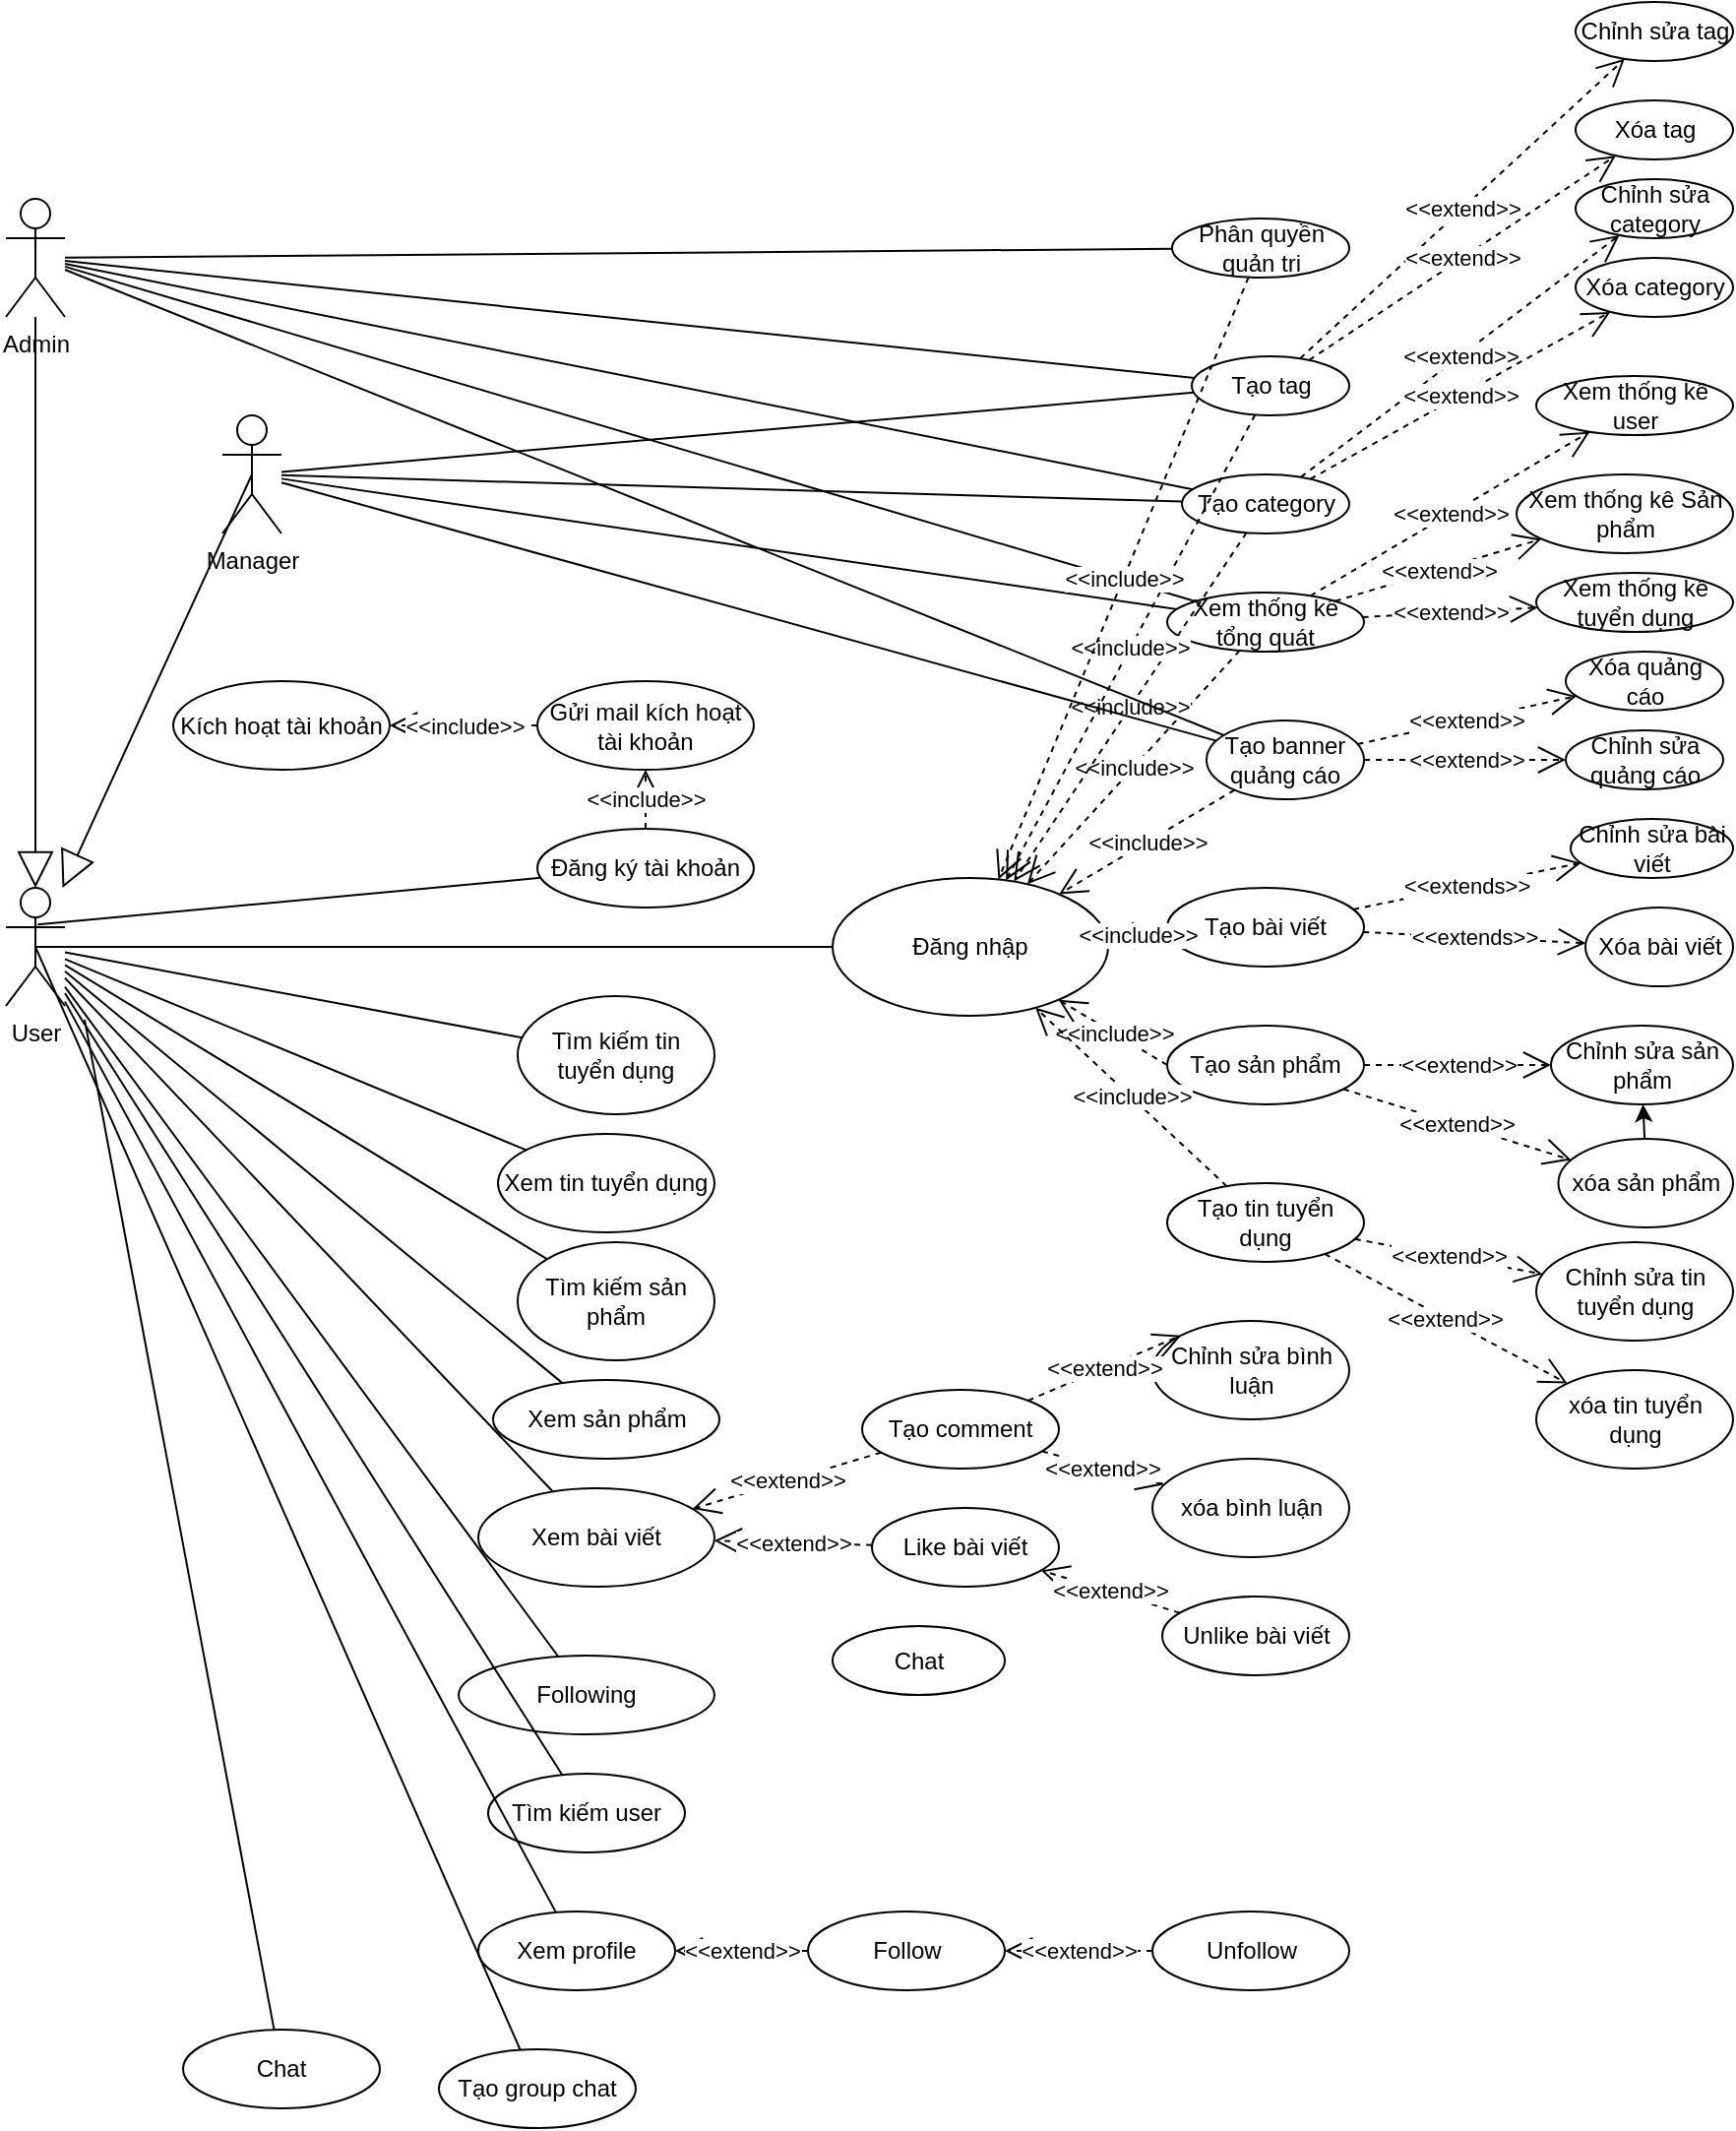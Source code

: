 <mxfile version="24.7.17">
  <diagram name="Page-1" id="rq4J1qLK_IonUPmO__ah">
    <mxGraphModel dx="1251" dy="593" grid="1" gridSize="10" guides="1" tooltips="1" connect="1" arrows="1" fold="1" page="1" pageScale="1" pageWidth="850" pageHeight="1100" math="0" shadow="0">
      <root>
        <mxCell id="0" />
        <mxCell id="1" parent="0" />
        <mxCell id="QJ5PGhtFOq5F7lpbPO0n-1" value="User" style="shape=umlActor;verticalLabelPosition=bottom;verticalAlign=top;html=1;outlineConnect=0;" vertex="1" parent="1">
          <mxGeometry x="200" y="530" width="30" height="60" as="geometry" />
        </mxCell>
        <mxCell id="QJ5PGhtFOq5F7lpbPO0n-2" value="Admin" style="shape=umlActor;verticalLabelPosition=bottom;verticalAlign=top;html=1;outlineConnect=0;" vertex="1" parent="1">
          <mxGeometry x="200" y="180" width="30" height="60" as="geometry" />
        </mxCell>
        <mxCell id="QJ5PGhtFOq5F7lpbPO0n-3" value="Manager" style="shape=umlActor;verticalLabelPosition=bottom;verticalAlign=top;html=1;outlineConnect=0;" vertex="1" parent="1">
          <mxGeometry x="310" y="290" width="30" height="60" as="geometry" />
        </mxCell>
        <mxCell id="QJ5PGhtFOq5F7lpbPO0n-4" value="" style="endArrow=block;endSize=16;endFill=0;html=1;rounded=0;" edge="1" parent="1" source="QJ5PGhtFOq5F7lpbPO0n-2" target="QJ5PGhtFOq5F7lpbPO0n-1">
          <mxGeometry width="160" relative="1" as="geometry">
            <mxPoint x="380" y="710" as="sourcePoint" />
            <mxPoint x="540" y="710" as="targetPoint" />
          </mxGeometry>
        </mxCell>
        <mxCell id="QJ5PGhtFOq5F7lpbPO0n-6" value="" style="endArrow=block;endSize=16;endFill=0;html=1;rounded=0;exitX=0.5;exitY=0.5;exitDx=0;exitDy=0;exitPerimeter=0;" edge="1" parent="1" source="QJ5PGhtFOq5F7lpbPO0n-3" target="QJ5PGhtFOq5F7lpbPO0n-1">
          <mxGeometry width="160" relative="1" as="geometry">
            <mxPoint x="169" y="690" as="sourcePoint" />
            <mxPoint x="211" y="600" as="targetPoint" />
          </mxGeometry>
        </mxCell>
        <mxCell id="QJ5PGhtFOq5F7lpbPO0n-7" value="Đăng nhập" style="ellipse;whiteSpace=wrap;html=1;" vertex="1" parent="1">
          <mxGeometry x="620" y="525" width="140" height="70" as="geometry" />
        </mxCell>
        <mxCell id="QJ5PGhtFOq5F7lpbPO0n-16" value="" style="endArrow=none;html=1;rounded=0;strokeColor=default;align=center;verticalAlign=middle;fontFamily=Helvetica;fontSize=11;fontColor=default;labelBackgroundColor=default;edgeStyle=none;exitX=0.5;exitY=0.5;exitDx=0;exitDy=0;exitPerimeter=0;" edge="1" parent="1" source="QJ5PGhtFOq5F7lpbPO0n-1" target="QJ5PGhtFOq5F7lpbPO0n-7">
          <mxGeometry width="50" height="50" relative="1" as="geometry">
            <mxPoint x="440" y="620" as="sourcePoint" />
            <mxPoint x="490" y="570" as="targetPoint" />
          </mxGeometry>
        </mxCell>
        <mxCell id="QJ5PGhtFOq5F7lpbPO0n-17" value="Đăng ký tài khoản" style="ellipse;whiteSpace=wrap;html=1;" vertex="1" parent="1">
          <mxGeometry x="470" y="500" width="110" height="40" as="geometry" />
        </mxCell>
        <mxCell id="QJ5PGhtFOq5F7lpbPO0n-19" value="Gửi mail kích hoạt tài khoản" style="ellipse;whiteSpace=wrap;html=1;" vertex="1" parent="1">
          <mxGeometry x="470" y="425" width="110" height="45" as="geometry" />
        </mxCell>
        <mxCell id="QJ5PGhtFOq5F7lpbPO0n-20" value="&amp;lt;&amp;lt;include&amp;gt;&amp;gt;" style="endArrow=open;endSize=12;dashed=1;html=1;rounded=0;strokeColor=default;align=center;verticalAlign=middle;fontFamily=Helvetica;fontSize=11;fontColor=default;labelBackgroundColor=default;edgeStyle=none;" edge="1" parent="1" source="QJ5PGhtFOq5F7lpbPO0n-17" target="QJ5PGhtFOq5F7lpbPO0n-19">
          <mxGeometry width="160" relative="1" as="geometry">
            <mxPoint x="540" y="570" as="sourcePoint" />
            <mxPoint x="670" y="570" as="targetPoint" />
          </mxGeometry>
        </mxCell>
        <mxCell id="QJ5PGhtFOq5F7lpbPO0n-21" value="Kích hoạt tài khoản" style="ellipse;whiteSpace=wrap;html=1;" vertex="1" parent="1">
          <mxGeometry x="285" y="425" width="110" height="45" as="geometry" />
        </mxCell>
        <mxCell id="QJ5PGhtFOq5F7lpbPO0n-22" value="&amp;lt;&amp;lt;include&amp;gt;&amp;gt;" style="endArrow=open;endSize=12;dashed=1;html=1;rounded=0;strokeColor=default;align=center;verticalAlign=middle;fontFamily=Helvetica;fontSize=11;fontColor=default;labelBackgroundColor=default;edgeStyle=none;" edge="1" parent="1" source="QJ5PGhtFOq5F7lpbPO0n-19" target="QJ5PGhtFOq5F7lpbPO0n-21">
          <mxGeometry width="160" relative="1" as="geometry">
            <mxPoint x="740" y="520" as="sourcePoint" />
            <mxPoint x="740" y="650" as="targetPoint" />
            <mxPoint as="offset" />
          </mxGeometry>
        </mxCell>
        <mxCell id="QJ5PGhtFOq5F7lpbPO0n-23" value="Xem bài viết" style="ellipse;whiteSpace=wrap;html=1;" vertex="1" parent="1">
          <mxGeometry x="440" y="835" width="120" height="50" as="geometry" />
        </mxCell>
        <mxCell id="QJ5PGhtFOq5F7lpbPO0n-24" value="Xem tin tuyển dụng" style="ellipse;whiteSpace=wrap;html=1;" vertex="1" parent="1">
          <mxGeometry x="450" y="655" width="110" height="50" as="geometry" />
        </mxCell>
        <mxCell id="QJ5PGhtFOq5F7lpbPO0n-25" value="Xem sản phẩm" style="ellipse;whiteSpace=wrap;html=1;" vertex="1" parent="1">
          <mxGeometry x="447.5" y="780" width="115" height="40" as="geometry" />
        </mxCell>
        <mxCell id="QJ5PGhtFOq5F7lpbPO0n-27" value="" style="endArrow=none;html=1;rounded=0;strokeColor=default;align=center;verticalAlign=middle;fontFamily=Helvetica;fontSize=11;fontColor=default;labelBackgroundColor=default;edgeStyle=none;" edge="1" parent="1" source="QJ5PGhtFOq5F7lpbPO0n-1" target="QJ5PGhtFOq5F7lpbPO0n-23">
          <mxGeometry width="50" height="50" relative="1" as="geometry">
            <mxPoint x="225" y="570" as="sourcePoint" />
            <mxPoint x="400" y="570" as="targetPoint" />
          </mxGeometry>
        </mxCell>
        <mxCell id="QJ5PGhtFOq5F7lpbPO0n-28" value="" style="endArrow=none;html=1;rounded=0;strokeColor=default;align=center;verticalAlign=middle;fontFamily=Helvetica;fontSize=11;fontColor=default;labelBackgroundColor=default;edgeStyle=none;" edge="1" parent="1" source="QJ5PGhtFOq5F7lpbPO0n-1" target="QJ5PGhtFOq5F7lpbPO0n-25">
          <mxGeometry width="50" height="50" relative="1" as="geometry">
            <mxPoint x="240" y="577" as="sourcePoint" />
            <mxPoint x="428" y="662" as="targetPoint" />
          </mxGeometry>
        </mxCell>
        <mxCell id="QJ5PGhtFOq5F7lpbPO0n-29" value="" style="endArrow=none;html=1;rounded=0;strokeColor=default;align=center;verticalAlign=middle;fontFamily=Helvetica;fontSize=11;fontColor=default;labelBackgroundColor=default;edgeStyle=none;" edge="1" parent="1" source="QJ5PGhtFOq5F7lpbPO0n-1" target="QJ5PGhtFOq5F7lpbPO0n-24">
          <mxGeometry width="50" height="50" relative="1" as="geometry">
            <mxPoint x="250" y="587" as="sourcePoint" />
            <mxPoint x="438" y="672" as="targetPoint" />
          </mxGeometry>
        </mxCell>
        <mxCell id="QJ5PGhtFOq5F7lpbPO0n-33" value="Tạo comment" style="ellipse;whiteSpace=wrap;html=1;" vertex="1" parent="1">
          <mxGeometry x="635" y="785" width="100" height="40" as="geometry" />
        </mxCell>
        <mxCell id="QJ5PGhtFOq5F7lpbPO0n-34" value="Tạo sản phẩm" style="ellipse;whiteSpace=wrap;html=1;" vertex="1" parent="1">
          <mxGeometry x="790" y="600" width="100" height="40" as="geometry" />
        </mxCell>
        <mxCell id="QJ5PGhtFOq5F7lpbPO0n-35" value="Tạo tin tuyển dụng" style="ellipse;whiteSpace=wrap;html=1;" vertex="1" parent="1">
          <mxGeometry x="790" y="680" width="100" height="40" as="geometry" />
        </mxCell>
        <mxCell id="QJ5PGhtFOq5F7lpbPO0n-36" value="Tạo bài viết" style="ellipse;whiteSpace=wrap;html=1;" vertex="1" parent="1">
          <mxGeometry x="790" y="530" width="100" height="40" as="geometry" />
        </mxCell>
        <mxCell id="QJ5PGhtFOq5F7lpbPO0n-39" value="&amp;lt;&amp;lt;include&amp;gt;&amp;gt;" style="endArrow=open;endSize=12;dashed=1;html=1;rounded=0;strokeColor=default;align=center;verticalAlign=middle;fontFamily=Helvetica;fontSize=11;fontColor=default;labelBackgroundColor=default;edgeStyle=none;exitX=0;exitY=0.5;exitDx=0;exitDy=0;" edge="1" parent="1" source="QJ5PGhtFOq5F7lpbPO0n-34" target="QJ5PGhtFOq5F7lpbPO0n-7">
          <mxGeometry width="160" relative="1" as="geometry">
            <mxPoint x="830" y="666" as="sourcePoint" />
            <mxPoint x="739" y="599" as="targetPoint" />
          </mxGeometry>
        </mxCell>
        <mxCell id="QJ5PGhtFOq5F7lpbPO0n-40" value="&amp;lt;&amp;lt;include&amp;gt;&amp;gt;" style="endArrow=open;endSize=12;dashed=1;html=1;rounded=0;strokeColor=default;align=center;verticalAlign=middle;fontFamily=Helvetica;fontSize=11;fontColor=default;labelBackgroundColor=default;edgeStyle=none;" edge="1" parent="1" source="QJ5PGhtFOq5F7lpbPO0n-35" target="QJ5PGhtFOq5F7lpbPO0n-7">
          <mxGeometry width="160" relative="1" as="geometry">
            <mxPoint x="840" y="676" as="sourcePoint" />
            <mxPoint x="749" y="609" as="targetPoint" />
          </mxGeometry>
        </mxCell>
        <mxCell id="QJ5PGhtFOq5F7lpbPO0n-42" value="Chỉnh sửa bài viết" style="ellipse;whiteSpace=wrap;html=1;" vertex="1" parent="1">
          <mxGeometry x="995" y="495" width="82.5" height="30" as="geometry" />
        </mxCell>
        <mxCell id="QJ5PGhtFOq5F7lpbPO0n-43" value="Xóa bài viết" style="ellipse;whiteSpace=wrap;html=1;" vertex="1" parent="1">
          <mxGeometry x="1002.5" y="540" width="75" height="40" as="geometry" />
        </mxCell>
        <mxCell id="QJ5PGhtFOq5F7lpbPO0n-44" value="&amp;lt;&amp;lt;extends&amp;gt;&amp;gt;" style="endArrow=open;endSize=12;dashed=1;html=1;rounded=0;strokeColor=default;align=center;verticalAlign=middle;fontFamily=Helvetica;fontSize=11;fontColor=default;labelBackgroundColor=default;edgeStyle=none;" edge="1" parent="1" source="QJ5PGhtFOq5F7lpbPO0n-36" target="QJ5PGhtFOq5F7lpbPO0n-42">
          <mxGeometry width="160" relative="1" as="geometry">
            <mxPoint x="883" y="632" as="sourcePoint" />
            <mxPoint x="758" y="590" as="targetPoint" />
          </mxGeometry>
        </mxCell>
        <mxCell id="QJ5PGhtFOq5F7lpbPO0n-45" value="&amp;lt;&amp;lt;extends&amp;gt;&amp;gt;" style="endArrow=open;endSize=12;dashed=1;html=1;rounded=0;strokeColor=default;align=center;verticalAlign=middle;fontFamily=Helvetica;fontSize=11;fontColor=default;labelBackgroundColor=default;edgeStyle=none;" edge="1" parent="1" source="QJ5PGhtFOq5F7lpbPO0n-36" target="QJ5PGhtFOq5F7lpbPO0n-43">
          <mxGeometry width="160" relative="1" as="geometry">
            <mxPoint x="994" y="638" as="sourcePoint" />
            <mxPoint x="1104" y="615" as="targetPoint" />
          </mxGeometry>
        </mxCell>
        <mxCell id="QJ5PGhtFOq5F7lpbPO0n-46" value="Chỉnh sửa bình luận" style="ellipse;whiteSpace=wrap;html=1;" vertex="1" parent="1">
          <mxGeometry x="782.5" y="750" width="100" height="50" as="geometry" />
        </mxCell>
        <mxCell id="QJ5PGhtFOq5F7lpbPO0n-47" value="xóa bình luận" style="ellipse;whiteSpace=wrap;html=1;" vertex="1" parent="1">
          <mxGeometry x="782.5" y="820" width="100" height="50" as="geometry" />
        </mxCell>
        <mxCell id="QJ5PGhtFOq5F7lpbPO0n-48" value="Chỉnh sửa sản phẩm" style="ellipse;whiteSpace=wrap;html=1;" vertex="1" parent="1">
          <mxGeometry x="985" y="600" width="92.5" height="40" as="geometry" />
        </mxCell>
        <mxCell id="QJ5PGhtFOq5F7lpbPO0n-132" value="" style="edgeStyle=none;shape=connector;rounded=0;orthogonalLoop=1;jettySize=auto;html=1;strokeColor=default;align=center;verticalAlign=middle;fontFamily=Helvetica;fontSize=11;fontColor=default;labelBackgroundColor=default;endArrow=classic;" edge="1" parent="1" source="QJ5PGhtFOq5F7lpbPO0n-49" target="QJ5PGhtFOq5F7lpbPO0n-48">
          <mxGeometry relative="1" as="geometry" />
        </mxCell>
        <mxCell id="QJ5PGhtFOq5F7lpbPO0n-49" value="xóa sản phẩm" style="ellipse;whiteSpace=wrap;html=1;" vertex="1" parent="1">
          <mxGeometry x="988.75" y="657.5" width="88.75" height="45" as="geometry" />
        </mxCell>
        <mxCell id="QJ5PGhtFOq5F7lpbPO0n-50" value="Chỉnh sửa tin tuyển dụng" style="ellipse;whiteSpace=wrap;html=1;" vertex="1" parent="1">
          <mxGeometry x="977.5" y="710" width="100" height="50" as="geometry" />
        </mxCell>
        <mxCell id="QJ5PGhtFOq5F7lpbPO0n-51" value="xóa tin tuyển dụng" style="ellipse;whiteSpace=wrap;html=1;" vertex="1" parent="1">
          <mxGeometry x="977.5" y="775" width="100" height="50" as="geometry" />
        </mxCell>
        <mxCell id="QJ5PGhtFOq5F7lpbPO0n-52" value="&amp;lt;&amp;lt;extend&amp;gt;&amp;gt;" style="endArrow=open;endSize=12;dashed=1;html=1;rounded=0;strokeColor=default;align=center;verticalAlign=middle;fontFamily=Helvetica;fontSize=11;fontColor=default;labelBackgroundColor=default;edgeStyle=none;entryX=0;entryY=0;entryDx=0;entryDy=0;" edge="1" parent="1" source="QJ5PGhtFOq5F7lpbPO0n-33" target="QJ5PGhtFOq5F7lpbPO0n-46">
          <mxGeometry width="160" relative="1" as="geometry">
            <mxPoint x="1034" y="558" as="sourcePoint" />
            <mxPoint x="1144" y="535" as="targetPoint" />
          </mxGeometry>
        </mxCell>
        <mxCell id="QJ5PGhtFOq5F7lpbPO0n-53" value="&amp;lt;&amp;lt;extend&amp;gt;&amp;gt;" style="endArrow=open;endSize=12;dashed=1;html=1;rounded=0;strokeColor=default;align=center;verticalAlign=middle;fontFamily=Helvetica;fontSize=11;fontColor=default;labelBackgroundColor=default;edgeStyle=none;" edge="1" parent="1" source="QJ5PGhtFOq5F7lpbPO0n-33" target="QJ5PGhtFOq5F7lpbPO0n-47">
          <mxGeometry width="160" relative="1" as="geometry">
            <mxPoint x="1044" y="568" as="sourcePoint" />
            <mxPoint x="1154" y="545" as="targetPoint" />
          </mxGeometry>
        </mxCell>
        <mxCell id="QJ5PGhtFOq5F7lpbPO0n-54" value="&amp;lt;&amp;lt;extend&amp;gt;&amp;gt;" style="endArrow=open;endSize=12;dashed=1;html=1;rounded=0;strokeColor=default;align=center;verticalAlign=middle;fontFamily=Helvetica;fontSize=11;fontColor=default;labelBackgroundColor=default;edgeStyle=none;" edge="1" parent="1" source="QJ5PGhtFOq5F7lpbPO0n-34" target="QJ5PGhtFOq5F7lpbPO0n-48">
          <mxGeometry width="160" relative="1" as="geometry">
            <mxPoint x="1031" y="688" as="sourcePoint" />
            <mxPoint x="1145" y="714" as="targetPoint" />
          </mxGeometry>
        </mxCell>
        <mxCell id="QJ5PGhtFOq5F7lpbPO0n-55" value="&amp;lt;&amp;lt;extend&amp;gt;&amp;gt;" style="endArrow=open;endSize=12;dashed=1;html=1;rounded=0;strokeColor=default;align=center;verticalAlign=middle;fontFamily=Helvetica;fontSize=11;fontColor=default;labelBackgroundColor=default;edgeStyle=none;" edge="1" parent="1" source="QJ5PGhtFOq5F7lpbPO0n-34" target="QJ5PGhtFOq5F7lpbPO0n-49">
          <mxGeometry width="160" relative="1" as="geometry">
            <mxPoint x="1031" y="688" as="sourcePoint" />
            <mxPoint x="1145" y="714" as="targetPoint" />
          </mxGeometry>
        </mxCell>
        <mxCell id="QJ5PGhtFOq5F7lpbPO0n-56" value="&amp;lt;&amp;lt;extend&amp;gt;&amp;gt;" style="endArrow=open;endSize=12;dashed=1;html=1;rounded=0;strokeColor=default;align=center;verticalAlign=middle;fontFamily=Helvetica;fontSize=11;fontColor=default;labelBackgroundColor=default;edgeStyle=none;" edge="1" parent="1" source="QJ5PGhtFOq5F7lpbPO0n-35" target="QJ5PGhtFOq5F7lpbPO0n-50">
          <mxGeometry width="160" relative="1" as="geometry">
            <mxPoint x="1012" y="838" as="sourcePoint" />
            <mxPoint x="1075" y="854" as="targetPoint" />
          </mxGeometry>
        </mxCell>
        <mxCell id="QJ5PGhtFOq5F7lpbPO0n-57" value="&amp;lt;&amp;lt;extend&amp;gt;&amp;gt;" style="endArrow=open;endSize=12;dashed=1;html=1;rounded=0;strokeColor=default;align=center;verticalAlign=middle;fontFamily=Helvetica;fontSize=11;fontColor=default;labelBackgroundColor=default;edgeStyle=none;" edge="1" parent="1" source="QJ5PGhtFOq5F7lpbPO0n-35" target="QJ5PGhtFOq5F7lpbPO0n-51">
          <mxGeometry x="-0.002" width="160" relative="1" as="geometry">
            <mxPoint x="980" y="935" as="sourcePoint" />
            <mxPoint x="1060" y="935" as="targetPoint" />
            <mxPoint as="offset" />
          </mxGeometry>
        </mxCell>
        <mxCell id="QJ5PGhtFOq5F7lpbPO0n-58" value="Tìm kiếm sản phẩm" style="ellipse;whiteSpace=wrap;html=1;" vertex="1" parent="1">
          <mxGeometry x="460" y="710" width="100" height="60" as="geometry" />
        </mxCell>
        <mxCell id="QJ5PGhtFOq5F7lpbPO0n-60" value="Tìm kiếm tin tuyển dụng" style="ellipse;whiteSpace=wrap;html=1;" vertex="1" parent="1">
          <mxGeometry x="460" y="585" width="100" height="60" as="geometry" />
        </mxCell>
        <mxCell id="QJ5PGhtFOq5F7lpbPO0n-62" value="Xem thống kê tổng quát" style="ellipse;whiteSpace=wrap;html=1;" vertex="1" parent="1">
          <mxGeometry x="790" y="380" width="100" height="30" as="geometry" />
        </mxCell>
        <mxCell id="QJ5PGhtFOq5F7lpbPO0n-63" value="Tạo banner quảng cáo" style="ellipse;whiteSpace=wrap;html=1;" vertex="1" parent="1">
          <mxGeometry x="810" y="445" width="80" height="40" as="geometry" />
        </mxCell>
        <mxCell id="QJ5PGhtFOq5F7lpbPO0n-65" value="&amp;lt;&amp;lt;include&amp;gt;&amp;gt;" style="endArrow=open;endSize=12;dashed=1;html=1;rounded=0;strokeColor=default;align=center;verticalAlign=middle;fontFamily=Helvetica;fontSize=11;fontColor=default;labelBackgroundColor=default;edgeStyle=none;" edge="1" parent="1" source="QJ5PGhtFOq5F7lpbPO0n-62" target="QJ5PGhtFOq5F7lpbPO0n-7">
          <mxGeometry width="160" relative="1" as="geometry">
            <mxPoint x="942" y="384" as="sourcePoint" />
            <mxPoint x="738" y="541" as="targetPoint" />
          </mxGeometry>
        </mxCell>
        <mxCell id="QJ5PGhtFOq5F7lpbPO0n-68" value="Tạo category" style="ellipse;whiteSpace=wrap;html=1;" vertex="1" parent="1">
          <mxGeometry x="797.5" y="320" width="85" height="30" as="geometry" />
        </mxCell>
        <mxCell id="QJ5PGhtFOq5F7lpbPO0n-69" value="Tạo tag" style="ellipse;whiteSpace=wrap;html=1;" vertex="1" parent="1">
          <mxGeometry x="802.5" y="260" width="80" height="30" as="geometry" />
        </mxCell>
        <mxCell id="QJ5PGhtFOq5F7lpbPO0n-70" value="&amp;lt;&amp;lt;include&amp;gt;&amp;gt;" style="endArrow=open;endSize=12;dashed=1;html=1;rounded=0;strokeColor=default;align=center;verticalAlign=middle;fontFamily=Helvetica;fontSize=11;fontColor=default;labelBackgroundColor=default;edgeStyle=none;" edge="1" parent="1" source="QJ5PGhtFOq5F7lpbPO0n-68" target="QJ5PGhtFOq5F7lpbPO0n-7">
          <mxGeometry width="160" relative="1" as="geometry">
            <mxPoint x="957" y="198" as="sourcePoint" />
            <mxPoint x="723" y="537" as="targetPoint" />
          </mxGeometry>
        </mxCell>
        <mxCell id="QJ5PGhtFOq5F7lpbPO0n-71" value="&amp;lt;&amp;lt;include&amp;gt;&amp;gt;" style="endArrow=open;endSize=12;dashed=1;html=1;rounded=0;strokeColor=default;align=center;verticalAlign=middle;fontFamily=Helvetica;fontSize=11;fontColor=default;labelBackgroundColor=default;edgeStyle=none;" edge="1" parent="1" source="QJ5PGhtFOq5F7lpbPO0n-69" target="QJ5PGhtFOq5F7lpbPO0n-7">
          <mxGeometry width="160" relative="1" as="geometry">
            <mxPoint x="961" y="109" as="sourcePoint" />
            <mxPoint x="719" y="536" as="targetPoint" />
          </mxGeometry>
        </mxCell>
        <mxCell id="QJ5PGhtFOq5F7lpbPO0n-74" value="" style="endArrow=none;html=1;rounded=0;strokeColor=default;align=center;verticalAlign=middle;fontFamily=Helvetica;fontSize=11;fontColor=default;labelBackgroundColor=default;edgeStyle=none;" edge="1" parent="1" source="QJ5PGhtFOq5F7lpbPO0n-3" target="QJ5PGhtFOq5F7lpbPO0n-63">
          <mxGeometry width="50" height="50" relative="1" as="geometry">
            <mxPoint x="510" y="180" as="sourcePoint" />
            <mxPoint x="560" y="130" as="targetPoint" />
          </mxGeometry>
        </mxCell>
        <mxCell id="QJ5PGhtFOq5F7lpbPO0n-75" value="" style="endArrow=none;html=1;rounded=0;strokeColor=default;align=center;verticalAlign=middle;fontFamily=Helvetica;fontSize=11;fontColor=default;labelBackgroundColor=default;edgeStyle=none;" edge="1" parent="1" source="QJ5PGhtFOq5F7lpbPO0n-3" target="QJ5PGhtFOq5F7lpbPO0n-62">
          <mxGeometry width="50" height="50" relative="1" as="geometry">
            <mxPoint x="290" y="290" as="sourcePoint" />
            <mxPoint x="910" y="285" as="targetPoint" />
          </mxGeometry>
        </mxCell>
        <mxCell id="QJ5PGhtFOq5F7lpbPO0n-76" value="" style="endArrow=none;html=1;rounded=0;strokeColor=default;align=center;verticalAlign=middle;fontFamily=Helvetica;fontSize=11;fontColor=default;labelBackgroundColor=default;edgeStyle=none;" edge="1" parent="1" source="QJ5PGhtFOq5F7lpbPO0n-3" target="QJ5PGhtFOq5F7lpbPO0n-68">
          <mxGeometry width="50" height="50" relative="1" as="geometry">
            <mxPoint x="290" y="287" as="sourcePoint" />
            <mxPoint x="914" y="177" as="targetPoint" />
          </mxGeometry>
        </mxCell>
        <mxCell id="QJ5PGhtFOq5F7lpbPO0n-77" value="" style="endArrow=none;html=1;rounded=0;strokeColor=default;align=center;verticalAlign=middle;fontFamily=Helvetica;fontSize=11;fontColor=default;labelBackgroundColor=default;edgeStyle=none;" edge="1" parent="1" source="QJ5PGhtFOq5F7lpbPO0n-3" target="QJ5PGhtFOq5F7lpbPO0n-69">
          <mxGeometry width="50" height="50" relative="1" as="geometry">
            <mxPoint x="300" y="297" as="sourcePoint" />
            <mxPoint x="924" y="187" as="targetPoint" />
          </mxGeometry>
        </mxCell>
        <mxCell id="QJ5PGhtFOq5F7lpbPO0n-78" value="" style="endArrow=none;html=1;rounded=0;strokeColor=default;align=center;verticalAlign=middle;fontFamily=Helvetica;fontSize=11;fontColor=default;labelBackgroundColor=default;edgeStyle=none;" edge="1" parent="1" source="QJ5PGhtFOq5F7lpbPO0n-2" target="QJ5PGhtFOq5F7lpbPO0n-69">
          <mxGeometry width="50" height="50" relative="1" as="geometry">
            <mxPoint x="290" y="284" as="sourcePoint" />
            <mxPoint x="927" y="8" as="targetPoint" />
          </mxGeometry>
        </mxCell>
        <mxCell id="QJ5PGhtFOq5F7lpbPO0n-79" value="" style="endArrow=none;html=1;rounded=0;strokeColor=default;align=center;verticalAlign=middle;fontFamily=Helvetica;fontSize=11;fontColor=default;labelBackgroundColor=default;edgeStyle=none;" edge="1" parent="1" source="QJ5PGhtFOq5F7lpbPO0n-2" target="QJ5PGhtFOq5F7lpbPO0n-68">
          <mxGeometry width="50" height="50" relative="1" as="geometry">
            <mxPoint x="240" y="108" as="sourcePoint" />
            <mxPoint x="914" y="-4" as="targetPoint" />
          </mxGeometry>
        </mxCell>
        <mxCell id="QJ5PGhtFOq5F7lpbPO0n-80" value="" style="endArrow=none;html=1;rounded=0;strokeColor=default;align=center;verticalAlign=middle;fontFamily=Helvetica;fontSize=11;fontColor=default;labelBackgroundColor=default;edgeStyle=none;" edge="1" parent="1" source="QJ5PGhtFOq5F7lpbPO0n-2" target="QJ5PGhtFOq5F7lpbPO0n-62">
          <mxGeometry width="50" height="50" relative="1" as="geometry">
            <mxPoint x="250" y="118" as="sourcePoint" />
            <mxPoint x="924" y="6" as="targetPoint" />
          </mxGeometry>
        </mxCell>
        <mxCell id="QJ5PGhtFOq5F7lpbPO0n-81" value="" style="endArrow=none;html=1;rounded=0;strokeColor=default;align=center;verticalAlign=middle;fontFamily=Helvetica;fontSize=11;fontColor=default;labelBackgroundColor=default;edgeStyle=none;" edge="1" parent="1" source="QJ5PGhtFOq5F7lpbPO0n-2" target="QJ5PGhtFOq5F7lpbPO0n-63">
          <mxGeometry width="50" height="50" relative="1" as="geometry">
            <mxPoint x="260" y="128" as="sourcePoint" />
            <mxPoint x="934" y="16" as="targetPoint" />
          </mxGeometry>
        </mxCell>
        <mxCell id="QJ5PGhtFOq5F7lpbPO0n-82" value="Chỉnh sửa tag" style="ellipse;whiteSpace=wrap;html=1;" vertex="1" parent="1">
          <mxGeometry x="997.5" y="80" width="80" height="30" as="geometry" />
        </mxCell>
        <mxCell id="QJ5PGhtFOq5F7lpbPO0n-83" value="Chỉnh sửa category" style="ellipse;whiteSpace=wrap;html=1;" vertex="1" parent="1">
          <mxGeometry x="997.5" y="170" width="80" height="30" as="geometry" />
        </mxCell>
        <mxCell id="QJ5PGhtFOq5F7lpbPO0n-84" value="Xóa category" style="ellipse;whiteSpace=wrap;html=1;" vertex="1" parent="1">
          <mxGeometry x="997.5" y="210" width="80" height="30" as="geometry" />
        </mxCell>
        <mxCell id="QJ5PGhtFOq5F7lpbPO0n-85" value="Xóa tag" style="ellipse;whiteSpace=wrap;html=1;" vertex="1" parent="1">
          <mxGeometry x="997.5" y="130" width="80" height="30" as="geometry" />
        </mxCell>
        <mxCell id="QJ5PGhtFOq5F7lpbPO0n-88" value="Xóa quảng cáo" style="ellipse;whiteSpace=wrap;html=1;" vertex="1" parent="1">
          <mxGeometry x="992.5" y="410" width="80" height="30" as="geometry" />
        </mxCell>
        <mxCell id="QJ5PGhtFOq5F7lpbPO0n-89" value="Chỉnh sửa quảng cáo" style="ellipse;whiteSpace=wrap;html=1;" vertex="1" parent="1">
          <mxGeometry x="992.5" y="450" width="80" height="30" as="geometry" />
        </mxCell>
        <mxCell id="QJ5PGhtFOq5F7lpbPO0n-90" value="&amp;lt;&amp;lt;extend&amp;gt;&amp;gt;" style="endArrow=open;endSize=12;dashed=1;html=1;rounded=0;strokeColor=default;align=center;verticalAlign=middle;fontFamily=Helvetica;fontSize=11;fontColor=default;labelBackgroundColor=default;edgeStyle=none;" edge="1" parent="1" source="QJ5PGhtFOq5F7lpbPO0n-69" target="QJ5PGhtFOq5F7lpbPO0n-82">
          <mxGeometry width="160" relative="1" as="geometry">
            <mxPoint x="1001" y="569" as="sourcePoint" />
            <mxPoint x="1116" y="537" as="targetPoint" />
          </mxGeometry>
        </mxCell>
        <mxCell id="QJ5PGhtFOq5F7lpbPO0n-91" value="&amp;lt;&amp;lt;extend&amp;gt;&amp;gt;" style="endArrow=open;endSize=12;dashed=1;html=1;rounded=0;strokeColor=default;align=center;verticalAlign=middle;fontFamily=Helvetica;fontSize=11;fontColor=default;labelBackgroundColor=default;edgeStyle=none;" edge="1" parent="1" source="QJ5PGhtFOq5F7lpbPO0n-69" target="QJ5PGhtFOq5F7lpbPO0n-85">
          <mxGeometry width="160" relative="1" as="geometry">
            <mxPoint x="958" y="125" as="sourcePoint" />
            <mxPoint x="1050" y="95" as="targetPoint" />
          </mxGeometry>
        </mxCell>
        <mxCell id="QJ5PGhtFOq5F7lpbPO0n-92" value="&amp;lt;&amp;lt;extend&amp;gt;&amp;gt;" style="endArrow=open;endSize=12;dashed=1;html=1;rounded=0;strokeColor=default;align=center;verticalAlign=middle;fontFamily=Helvetica;fontSize=11;fontColor=default;labelBackgroundColor=default;edgeStyle=none;" edge="1" parent="1" source="QJ5PGhtFOq5F7lpbPO0n-68" target="QJ5PGhtFOq5F7lpbPO0n-83">
          <mxGeometry width="160" relative="1" as="geometry">
            <mxPoint x="968" y="135" as="sourcePoint" />
            <mxPoint x="1060" y="105" as="targetPoint" />
          </mxGeometry>
        </mxCell>
        <mxCell id="QJ5PGhtFOq5F7lpbPO0n-93" value="&amp;lt;&amp;lt;extend&amp;gt;&amp;gt;" style="endArrow=open;endSize=12;dashed=1;html=1;rounded=0;strokeColor=default;align=center;verticalAlign=middle;fontFamily=Helvetica;fontSize=11;fontColor=default;labelBackgroundColor=default;edgeStyle=none;" edge="1" parent="1" source="QJ5PGhtFOq5F7lpbPO0n-68" target="QJ5PGhtFOq5F7lpbPO0n-84">
          <mxGeometry width="160" relative="1" as="geometry">
            <mxPoint x="962" y="196" as="sourcePoint" />
            <mxPoint x="1047" y="174" as="targetPoint" />
            <mxPoint as="offset" />
          </mxGeometry>
        </mxCell>
        <mxCell id="QJ5PGhtFOq5F7lpbPO0n-96" value="&amp;lt;&amp;lt;extend&amp;gt;&amp;gt;" style="endArrow=open;endSize=12;dashed=1;html=1;rounded=0;strokeColor=default;align=center;verticalAlign=middle;fontFamily=Helvetica;fontSize=11;fontColor=default;labelBackgroundColor=default;edgeStyle=none;" edge="1" parent="1" source="QJ5PGhtFOq5F7lpbPO0n-63" target="QJ5PGhtFOq5F7lpbPO0n-88">
          <mxGeometry width="160" relative="1" as="geometry">
            <mxPoint x="990" y="225" as="sourcePoint" />
            <mxPoint x="1060" y="225" as="targetPoint" />
          </mxGeometry>
        </mxCell>
        <mxCell id="QJ5PGhtFOq5F7lpbPO0n-97" value="&amp;lt;&amp;lt;extend&amp;gt;&amp;gt;" style="endArrow=open;endSize=12;dashed=1;html=1;rounded=0;strokeColor=default;align=center;verticalAlign=middle;fontFamily=Helvetica;fontSize=11;fontColor=default;labelBackgroundColor=default;edgeStyle=none;" edge="1" parent="1" source="QJ5PGhtFOq5F7lpbPO0n-63" target="QJ5PGhtFOq5F7lpbPO0n-89">
          <mxGeometry width="160" relative="1" as="geometry">
            <mxPoint x="1000" y="235" as="sourcePoint" />
            <mxPoint x="1070" y="235" as="targetPoint" />
          </mxGeometry>
        </mxCell>
        <mxCell id="QJ5PGhtFOq5F7lpbPO0n-98" value="Xem thống kê user" style="ellipse;whiteSpace=wrap;html=1;" vertex="1" parent="1">
          <mxGeometry x="977.5" y="270" width="100" height="30" as="geometry" />
        </mxCell>
        <mxCell id="QJ5PGhtFOq5F7lpbPO0n-101" value="Xem thống kê Sản phẩm" style="ellipse;whiteSpace=wrap;html=1;" vertex="1" parent="1">
          <mxGeometry x="967.5" y="320" width="110" height="40" as="geometry" />
        </mxCell>
        <mxCell id="QJ5PGhtFOq5F7lpbPO0n-102" value="Xem thống kê tuyển dụng" style="ellipse;whiteSpace=wrap;html=1;" vertex="1" parent="1">
          <mxGeometry x="977.5" y="370" width="100" height="30" as="geometry" />
        </mxCell>
        <mxCell id="QJ5PGhtFOq5F7lpbPO0n-105" value="&amp;lt;&amp;lt;extend&amp;gt;&amp;gt;" style="endArrow=open;endSize=12;dashed=1;html=1;rounded=0;strokeColor=default;align=center;verticalAlign=middle;fontFamily=Helvetica;fontSize=11;fontColor=default;labelBackgroundColor=default;edgeStyle=none;" edge="1" parent="1" source="QJ5PGhtFOq5F7lpbPO0n-62" target="QJ5PGhtFOq5F7lpbPO0n-98">
          <mxGeometry width="160" relative="1" as="geometry">
            <mxPoint x="970" y="205" as="sourcePoint" />
            <mxPoint x="1040" y="205" as="targetPoint" />
            <mxPoint as="offset" />
          </mxGeometry>
        </mxCell>
        <mxCell id="QJ5PGhtFOq5F7lpbPO0n-106" value="&amp;lt;&amp;lt;extend&amp;gt;&amp;gt;" style="endArrow=open;endSize=12;dashed=1;html=1;rounded=0;strokeColor=default;align=center;verticalAlign=middle;fontFamily=Helvetica;fontSize=11;fontColor=default;labelBackgroundColor=default;edgeStyle=none;" edge="1" parent="1" source="QJ5PGhtFOq5F7lpbPO0n-62" target="QJ5PGhtFOq5F7lpbPO0n-101">
          <mxGeometry width="160" relative="1" as="geometry">
            <mxPoint x="980" y="215" as="sourcePoint" />
            <mxPoint x="1050" y="215" as="targetPoint" />
            <mxPoint as="offset" />
          </mxGeometry>
        </mxCell>
        <mxCell id="QJ5PGhtFOq5F7lpbPO0n-107" value="&amp;lt;&amp;lt;extend&amp;gt;&amp;gt;" style="endArrow=open;endSize=12;dashed=1;html=1;rounded=0;strokeColor=default;align=center;verticalAlign=middle;fontFamily=Helvetica;fontSize=11;fontColor=default;labelBackgroundColor=default;edgeStyle=none;" edge="1" parent="1" source="QJ5PGhtFOq5F7lpbPO0n-62" target="QJ5PGhtFOq5F7lpbPO0n-102">
          <mxGeometry width="160" relative="1" as="geometry">
            <mxPoint x="990" y="225" as="sourcePoint" />
            <mxPoint x="1060" y="225" as="targetPoint" />
            <mxPoint as="offset" />
          </mxGeometry>
        </mxCell>
        <mxCell id="QJ5PGhtFOq5F7lpbPO0n-109" value="Phân quyền quản trị" style="ellipse;whiteSpace=wrap;html=1;" vertex="1" parent="1">
          <mxGeometry x="792.5" y="190" width="90" height="30" as="geometry" />
        </mxCell>
        <mxCell id="QJ5PGhtFOq5F7lpbPO0n-110" value="" style="endArrow=none;html=1;rounded=0;strokeColor=default;align=center;verticalAlign=middle;fontFamily=Helvetica;fontSize=11;fontColor=default;labelBackgroundColor=default;edgeStyle=none;" edge="1" parent="1" source="QJ5PGhtFOq5F7lpbPO0n-2" target="QJ5PGhtFOq5F7lpbPO0n-109">
          <mxGeometry width="50" height="50" relative="1" as="geometry">
            <mxPoint x="230" y="110" as="sourcePoint" />
            <mxPoint x="890" y="124" as="targetPoint" />
          </mxGeometry>
        </mxCell>
        <mxCell id="QJ5PGhtFOq5F7lpbPO0n-111" value="&amp;lt;&amp;lt;include&amp;gt;&amp;gt;" style="endArrow=open;endSize=12;dashed=1;html=1;rounded=0;strokeColor=default;align=center;verticalAlign=middle;fontFamily=Helvetica;fontSize=11;fontColor=default;labelBackgroundColor=default;edgeStyle=none;" edge="1" parent="1" source="QJ5PGhtFOq5F7lpbPO0n-109" target="QJ5PGhtFOq5F7lpbPO0n-7">
          <mxGeometry width="160" relative="1" as="geometry">
            <mxPoint x="910" y="20" as="sourcePoint" />
            <mxPoint x="706" y="416" as="targetPoint" />
          </mxGeometry>
        </mxCell>
        <mxCell id="QJ5PGhtFOq5F7lpbPO0n-112" value="Tìm kiếm user" style="ellipse;whiteSpace=wrap;html=1;" vertex="1" parent="1">
          <mxGeometry x="445" y="980" width="100" height="40" as="geometry" />
        </mxCell>
        <mxCell id="QJ5PGhtFOq5F7lpbPO0n-115" value="" style="endArrow=none;html=1;rounded=0;strokeColor=default;align=center;verticalAlign=middle;fontFamily=Helvetica;fontSize=11;fontColor=default;labelBackgroundColor=default;edgeStyle=none;exitX=0.539;exitY=0.311;exitDx=0;exitDy=0;exitPerimeter=0;" edge="1" parent="1" source="QJ5PGhtFOq5F7lpbPO0n-1" target="QJ5PGhtFOq5F7lpbPO0n-17">
          <mxGeometry width="50" height="50" relative="1" as="geometry">
            <mxPoint x="410" y="510" as="sourcePoint" />
            <mxPoint x="460" y="460" as="targetPoint" />
          </mxGeometry>
        </mxCell>
        <mxCell id="QJ5PGhtFOq5F7lpbPO0n-116" value="" style="endArrow=none;html=1;rounded=0;strokeColor=default;align=center;verticalAlign=middle;fontFamily=Helvetica;fontSize=11;fontColor=default;labelBackgroundColor=default;edgeStyle=none;" edge="1" parent="1" source="QJ5PGhtFOq5F7lpbPO0n-1" target="QJ5PGhtFOq5F7lpbPO0n-58">
          <mxGeometry width="50" height="50" relative="1" as="geometry">
            <mxPoint x="240" y="577" as="sourcePoint" />
            <mxPoint x="460" y="685" as="targetPoint" />
          </mxGeometry>
        </mxCell>
        <mxCell id="QJ5PGhtFOq5F7lpbPO0n-117" value="" style="endArrow=none;html=1;rounded=0;strokeColor=default;align=center;verticalAlign=middle;fontFamily=Helvetica;fontSize=11;fontColor=default;labelBackgroundColor=default;edgeStyle=none;" edge="1" parent="1" source="QJ5PGhtFOq5F7lpbPO0n-1" target="QJ5PGhtFOq5F7lpbPO0n-60">
          <mxGeometry width="50" height="50" relative="1" as="geometry">
            <mxPoint x="240" y="589" as="sourcePoint" />
            <mxPoint x="471" y="881" as="targetPoint" />
          </mxGeometry>
        </mxCell>
        <mxCell id="QJ5PGhtFOq5F7lpbPO0n-122" value="&amp;lt;&amp;lt;include&amp;gt;&amp;gt;" style="endArrow=open;endSize=12;dashed=1;html=1;rounded=0;strokeColor=default;align=center;verticalAlign=middle;fontFamily=Helvetica;fontSize=11;fontColor=default;labelBackgroundColor=default;edgeStyle=none;" edge="1" parent="1" source="QJ5PGhtFOq5F7lpbPO0n-36" target="QJ5PGhtFOq5F7lpbPO0n-7">
          <mxGeometry width="160" relative="1" as="geometry">
            <mxPoint x="924" y="656" as="sourcePoint" />
            <mxPoint x="755" y="591" as="targetPoint" />
          </mxGeometry>
        </mxCell>
        <mxCell id="QJ5PGhtFOq5F7lpbPO0n-123" value="&amp;lt;&amp;lt;include&amp;gt;&amp;gt;" style="endArrow=open;endSize=12;dashed=1;html=1;rounded=0;strokeColor=default;align=center;verticalAlign=middle;fontFamily=Helvetica;fontSize=11;fontColor=default;labelBackgroundColor=default;edgeStyle=none;" edge="1" parent="1" source="QJ5PGhtFOq5F7lpbPO0n-63" target="QJ5PGhtFOq5F7lpbPO0n-7">
          <mxGeometry width="160" relative="1" as="geometry">
            <mxPoint x="934" y="666" as="sourcePoint" />
            <mxPoint x="765" y="601" as="targetPoint" />
          </mxGeometry>
        </mxCell>
        <mxCell id="QJ5PGhtFOq5F7lpbPO0n-124" value="&amp;lt;&amp;lt;extend&amp;gt;&amp;gt;" style="endArrow=open;endSize=12;dashed=1;html=1;rounded=0;strokeColor=default;align=center;verticalAlign=middle;fontFamily=Helvetica;fontSize=11;fontColor=default;labelBackgroundColor=default;edgeStyle=none;" edge="1" parent="1" source="QJ5PGhtFOq5F7lpbPO0n-33" target="QJ5PGhtFOq5F7lpbPO0n-23">
          <mxGeometry width="160" relative="1" as="geometry">
            <mxPoint x="590" y="916" as="sourcePoint" />
            <mxPoint x="724" y="877" as="targetPoint" />
          </mxGeometry>
        </mxCell>
        <mxCell id="QJ5PGhtFOq5F7lpbPO0n-127" value="Like bài viết" style="ellipse;whiteSpace=wrap;html=1;" vertex="1" parent="1">
          <mxGeometry x="640" y="845" width="95" height="40" as="geometry" />
        </mxCell>
        <mxCell id="QJ5PGhtFOq5F7lpbPO0n-128" value="&amp;lt;&amp;lt;extend&amp;gt;&amp;gt;" style="endArrow=open;endSize=12;dashed=1;html=1;rounded=0;strokeColor=default;align=center;verticalAlign=middle;fontFamily=Helvetica;fontSize=11;fontColor=default;labelBackgroundColor=default;edgeStyle=none;" edge="1" parent="1" source="QJ5PGhtFOq5F7lpbPO0n-127" target="QJ5PGhtFOq5F7lpbPO0n-23">
          <mxGeometry width="160" relative="1" as="geometry">
            <mxPoint x="565" y="930" as="sourcePoint" />
            <mxPoint x="480" y="930" as="targetPoint" />
          </mxGeometry>
        </mxCell>
        <mxCell id="QJ5PGhtFOq5F7lpbPO0n-129" value="Unlike bài viết" style="ellipse;whiteSpace=wrap;html=1;" vertex="1" parent="1">
          <mxGeometry x="787.5" y="890" width="95" height="40" as="geometry" />
        </mxCell>
        <mxCell id="QJ5PGhtFOq5F7lpbPO0n-130" value="&amp;lt;&amp;lt;extend&amp;gt;&amp;gt;" style="endArrow=open;endSize=12;dashed=1;html=1;rounded=0;strokeColor=default;align=center;verticalAlign=middle;fontFamily=Helvetica;fontSize=11;fontColor=default;labelBackgroundColor=default;edgeStyle=none;" edge="1" parent="1" source="QJ5PGhtFOq5F7lpbPO0n-129" target="QJ5PGhtFOq5F7lpbPO0n-127">
          <mxGeometry width="160" relative="1" as="geometry">
            <mxPoint x="577" y="970" as="sourcePoint" />
            <mxPoint x="471" y="943" as="targetPoint" />
          </mxGeometry>
        </mxCell>
        <mxCell id="QJ5PGhtFOq5F7lpbPO0n-131" style="edgeStyle=none;shape=connector;rounded=0;orthogonalLoop=1;jettySize=auto;html=1;exitX=0.5;exitY=1;exitDx=0;exitDy=0;strokeColor=default;align=center;verticalAlign=middle;fontFamily=Helvetica;fontSize=11;fontColor=default;labelBackgroundColor=default;endArrow=classic;" edge="1" parent="1" source="QJ5PGhtFOq5F7lpbPO0n-102" target="QJ5PGhtFOq5F7lpbPO0n-102">
          <mxGeometry relative="1" as="geometry" />
        </mxCell>
        <mxCell id="QJ5PGhtFOq5F7lpbPO0n-133" value="Following" style="ellipse;whiteSpace=wrap;html=1;" vertex="1" parent="1">
          <mxGeometry x="430" y="920" width="130" height="40" as="geometry" />
        </mxCell>
        <mxCell id="QJ5PGhtFOq5F7lpbPO0n-134" value="" style="endArrow=none;html=1;rounded=0;strokeColor=default;align=center;verticalAlign=middle;fontFamily=Helvetica;fontSize=11;fontColor=default;labelBackgroundColor=default;edgeStyle=none;" edge="1" parent="1" source="QJ5PGhtFOq5F7lpbPO0n-1" target="QJ5PGhtFOq5F7lpbPO0n-133">
          <mxGeometry width="50" height="50" relative="1" as="geometry">
            <mxPoint x="240" y="586" as="sourcePoint" />
            <mxPoint x="488" y="847" as="targetPoint" />
          </mxGeometry>
        </mxCell>
        <mxCell id="QJ5PGhtFOq5F7lpbPO0n-135" value="Chat" style="ellipse;whiteSpace=wrap;html=1;" vertex="1" parent="1">
          <mxGeometry x="620" y="905" width="87.5" height="35" as="geometry" />
        </mxCell>
        <mxCell id="QJ5PGhtFOq5F7lpbPO0n-136" value="" style="endArrow=none;html=1;rounded=0;strokeColor=default;align=center;verticalAlign=middle;fontFamily=Helvetica;fontSize=11;fontColor=default;labelBackgroundColor=default;edgeStyle=none;" edge="1" parent="1" source="QJ5PGhtFOq5F7lpbPO0n-1" target="QJ5PGhtFOq5F7lpbPO0n-112">
          <mxGeometry width="50" height="50" relative="1" as="geometry">
            <mxPoint x="240" y="590" as="sourcePoint" />
            <mxPoint x="491" y="930" as="targetPoint" />
          </mxGeometry>
        </mxCell>
        <mxCell id="QJ5PGhtFOq5F7lpbPO0n-137" value="Xem profile" style="ellipse;whiteSpace=wrap;html=1;" vertex="1" parent="1">
          <mxGeometry x="440" y="1050" width="100" height="40" as="geometry" />
        </mxCell>
        <mxCell id="QJ5PGhtFOq5F7lpbPO0n-138" value="" style="endArrow=none;html=1;rounded=0;strokeColor=default;align=center;verticalAlign=middle;fontFamily=Helvetica;fontSize=11;fontColor=default;labelBackgroundColor=default;edgeStyle=none;" edge="1" parent="1" source="QJ5PGhtFOq5F7lpbPO0n-1" target="QJ5PGhtFOq5F7lpbPO0n-137">
          <mxGeometry width="50" height="50" relative="1" as="geometry">
            <mxPoint x="240" y="594" as="sourcePoint" />
            <mxPoint x="493" y="991" as="targetPoint" />
          </mxGeometry>
        </mxCell>
        <mxCell id="QJ5PGhtFOq5F7lpbPO0n-139" value="Follow" style="ellipse;whiteSpace=wrap;html=1;" vertex="1" parent="1">
          <mxGeometry x="607.5" y="1050" width="100" height="40" as="geometry" />
        </mxCell>
        <mxCell id="QJ5PGhtFOq5F7lpbPO0n-141" value="&amp;lt;&amp;lt;extend&amp;gt;&amp;gt;" style="endArrow=open;endSize=12;dashed=1;html=1;rounded=0;strokeColor=default;align=center;verticalAlign=middle;fontFamily=Helvetica;fontSize=11;fontColor=default;labelBackgroundColor=default;edgeStyle=none;" edge="1" parent="1" source="QJ5PGhtFOq5F7lpbPO0n-139" target="QJ5PGhtFOq5F7lpbPO0n-137">
          <mxGeometry width="160" relative="1" as="geometry">
            <mxPoint x="650" y="874" as="sourcePoint" />
            <mxPoint x="570" y="871" as="targetPoint" />
          </mxGeometry>
        </mxCell>
        <mxCell id="QJ5PGhtFOq5F7lpbPO0n-142" value="Unfollow" style="ellipse;whiteSpace=wrap;html=1;" vertex="1" parent="1">
          <mxGeometry x="782.5" y="1050" width="100" height="40" as="geometry" />
        </mxCell>
        <mxCell id="QJ5PGhtFOq5F7lpbPO0n-143" style="edgeStyle=none;shape=connector;rounded=0;orthogonalLoop=1;jettySize=auto;html=1;exitX=0.5;exitY=1;exitDx=0;exitDy=0;strokeColor=default;align=center;verticalAlign=middle;fontFamily=Helvetica;fontSize=11;fontColor=default;labelBackgroundColor=default;endArrow=classic;" edge="1" parent="1" source="QJ5PGhtFOq5F7lpbPO0n-139" target="QJ5PGhtFOq5F7lpbPO0n-139">
          <mxGeometry relative="1" as="geometry" />
        </mxCell>
        <mxCell id="QJ5PGhtFOq5F7lpbPO0n-144" value="&amp;lt;&amp;lt;extend&amp;gt;&amp;gt;" style="endArrow=open;endSize=12;dashed=1;html=1;rounded=0;strokeColor=default;align=center;verticalAlign=middle;fontFamily=Helvetica;fontSize=11;fontColor=default;labelBackgroundColor=default;edgeStyle=none;" edge="1" parent="1" source="QJ5PGhtFOq5F7lpbPO0n-142" target="QJ5PGhtFOq5F7lpbPO0n-139">
          <mxGeometry width="160" relative="1" as="geometry">
            <mxPoint x="627" y="1032" as="sourcePoint" />
            <mxPoint x="540" y="1058" as="targetPoint" />
          </mxGeometry>
        </mxCell>
        <mxCell id="QJ5PGhtFOq5F7lpbPO0n-145" value="Tạo group chat" style="ellipse;whiteSpace=wrap;html=1;" vertex="1" parent="1">
          <mxGeometry x="420" y="1120" width="100" height="40" as="geometry" />
        </mxCell>
        <mxCell id="QJ5PGhtFOq5F7lpbPO0n-146" value="Chat" style="ellipse;whiteSpace=wrap;html=1;" vertex="1" parent="1">
          <mxGeometry x="290" y="1110" width="100" height="40" as="geometry" />
        </mxCell>
        <mxCell id="QJ5PGhtFOq5F7lpbPO0n-147" value="" style="endArrow=none;html=1;rounded=0;strokeColor=default;align=center;verticalAlign=middle;fontFamily=Helvetica;fontSize=11;fontColor=default;labelBackgroundColor=default;edgeStyle=none;" edge="1" parent="1" target="QJ5PGhtFOq5F7lpbPO0n-146">
          <mxGeometry width="50" height="50" relative="1" as="geometry">
            <mxPoint x="240" y="597" as="sourcePoint" />
            <mxPoint x="489" y="1050" as="targetPoint" />
          </mxGeometry>
        </mxCell>
        <mxCell id="QJ5PGhtFOq5F7lpbPO0n-148" style="edgeStyle=none;shape=connector;rounded=0;orthogonalLoop=1;jettySize=auto;html=1;entryX=0.5;entryY=1;entryDx=0;entryDy=0;strokeColor=default;align=center;verticalAlign=middle;fontFamily=Helvetica;fontSize=11;fontColor=default;labelBackgroundColor=default;endArrow=classic;" edge="1" parent="1" source="QJ5PGhtFOq5F7lpbPO0n-84" target="QJ5PGhtFOq5F7lpbPO0n-84">
          <mxGeometry relative="1" as="geometry" />
        </mxCell>
        <mxCell id="QJ5PGhtFOq5F7lpbPO0n-149" value="" style="endArrow=none;html=1;rounded=0;strokeColor=default;align=center;verticalAlign=middle;fontFamily=Helvetica;fontSize=11;fontColor=default;labelBackgroundColor=default;edgeStyle=none;exitX=0.5;exitY=0.5;exitDx=0;exitDy=0;exitPerimeter=0;" edge="1" parent="1" source="QJ5PGhtFOq5F7lpbPO0n-1" target="QJ5PGhtFOq5F7lpbPO0n-145">
          <mxGeometry width="50" height="50" relative="1" as="geometry">
            <mxPoint x="250" y="607" as="sourcePoint" />
            <mxPoint x="346" y="1120" as="targetPoint" />
          </mxGeometry>
        </mxCell>
      </root>
    </mxGraphModel>
  </diagram>
</mxfile>
